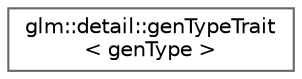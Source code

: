 digraph "Graphical Class Hierarchy"
{
 // LATEX_PDF_SIZE
  bgcolor="transparent";
  edge [fontname=Helvetica,fontsize=10,labelfontname=Helvetica,labelfontsize=10];
  node [fontname=Helvetica,fontsize=10,shape=box,height=0.2,width=0.4];
  rankdir="LR";
  Node0 [id="Node000000",label="glm::detail::genTypeTrait\l\< genType \>",height=0.2,width=0.4,color="grey40", fillcolor="white", style="filled",URL="$structglm_1_1detail_1_1gen_type_trait.html",tooltip=" "];
}
